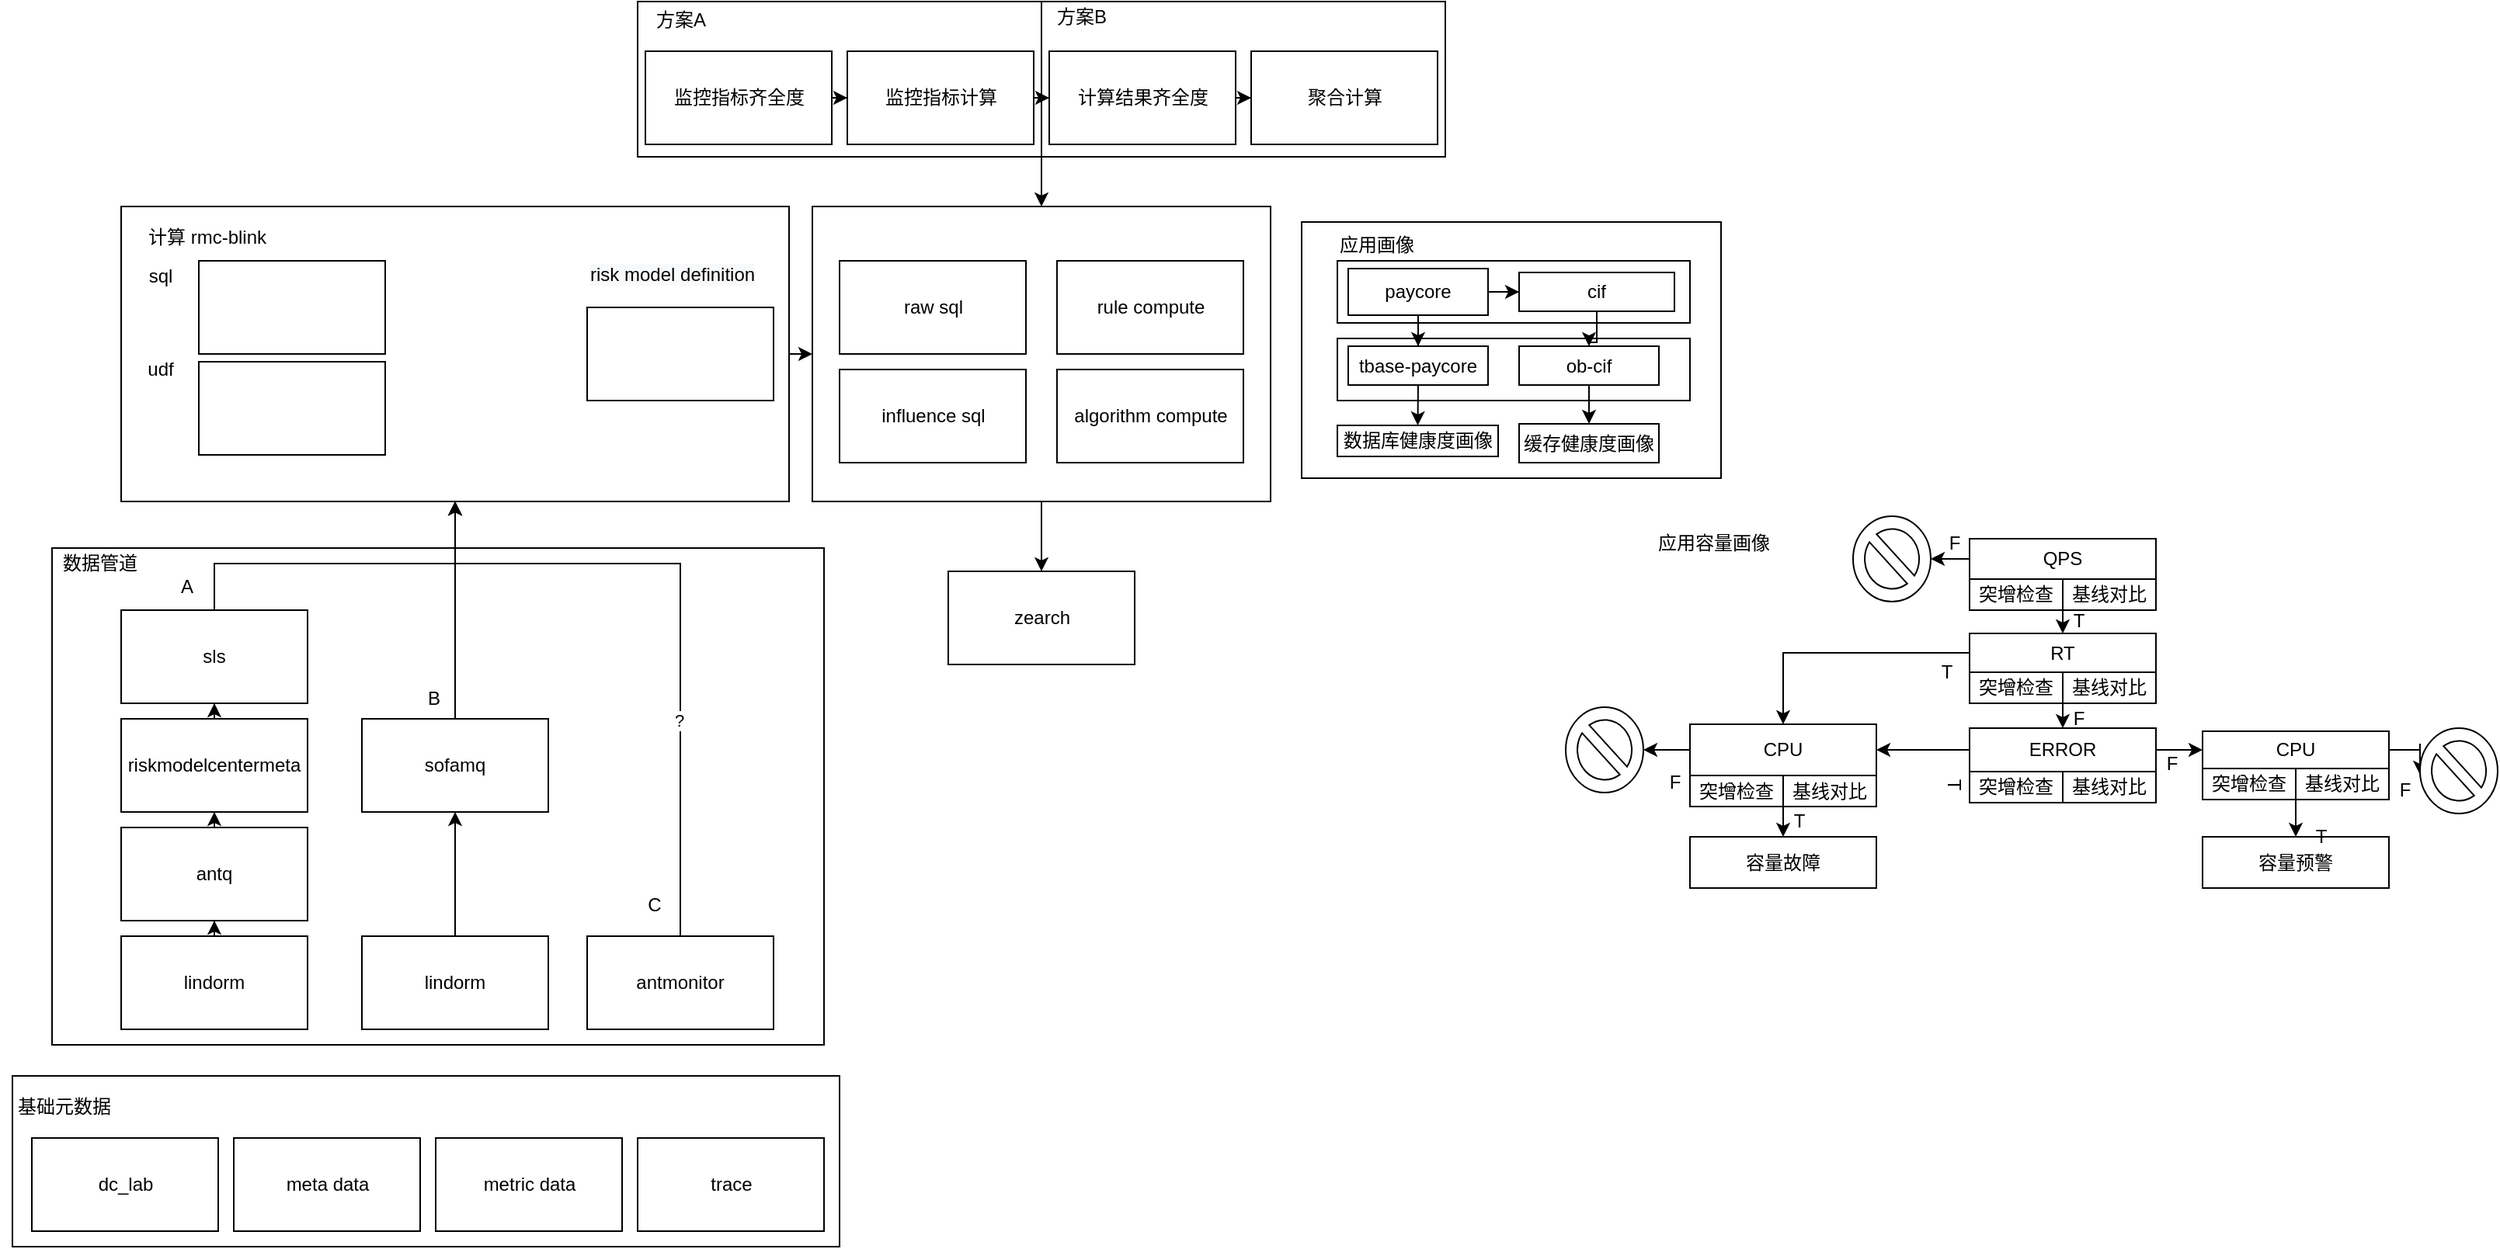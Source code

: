 <mxfile version="13.3.5" type="github">
  <diagram id="ZP2TG03qfkL2DJtYmvDO" name="Page-1">
    <mxGraphModel dx="1198" dy="740" grid="1" gridSize="10" guides="1" tooltips="1" connect="1" arrows="1" fold="1" page="1" pageScale="1" pageWidth="827" pageHeight="1169" math="0" shadow="0">
      <root>
        <mxCell id="0" />
        <mxCell id="1" parent="0" />
        <mxCell id="2bRfoJ32zqvtklQtxoyz-159" value="" style="verticalLabelPosition=bottom;verticalAlign=top;html=1;shape=mxgraph.basic.rect;fillColor2=none;strokeWidth=1;size=20;indent=5;" parent="1" vertex="1">
          <mxGeometry x="45.5" y="430" width="497" height="320" as="geometry" />
        </mxCell>
        <mxCell id="2bRfoJ32zqvtklQtxoyz-142" style="edgeStyle=orthogonalEdgeStyle;rounded=0;orthogonalLoop=1;jettySize=auto;html=1;exitX=1;exitY=1;exitDx=0;exitDy=0;entryX=0.5;entryY=0;entryDx=0;entryDy=0;" parent="1" source="2bRfoJ32zqvtklQtxoyz-139" target="2bRfoJ32zqvtklQtxoyz-44" edge="1">
          <mxGeometry relative="1" as="geometry">
            <Array as="points">
              <mxPoint x="683" y="178" />
              <mxPoint x="683" y="178" />
            </Array>
          </mxGeometry>
        </mxCell>
        <mxCell id="2bRfoJ32zqvtklQtxoyz-139" value="" style="rounded=0;whiteSpace=wrap;html=1;" parent="1" vertex="1">
          <mxGeometry x="422.5" y="78" width="260" height="100" as="geometry" />
        </mxCell>
        <mxCell id="2bRfoJ32zqvtklQtxoyz-138" value="" style="rounded=0;whiteSpace=wrap;html=1;" parent="1" vertex="1">
          <mxGeometry x="682.5" y="78" width="260" height="100" as="geometry" />
        </mxCell>
        <mxCell id="2bRfoJ32zqvtklQtxoyz-137" value="" style="rounded=0;whiteSpace=wrap;html=1;" parent="1" vertex="1">
          <mxGeometry x="850" y="220" width="270" height="165" as="geometry" />
        </mxCell>
        <mxCell id="2bRfoJ32zqvtklQtxoyz-70" value="" style="rounded=0;whiteSpace=wrap;html=1;" parent="1" vertex="1">
          <mxGeometry x="873" y="295" width="227" height="40" as="geometry" />
        </mxCell>
        <mxCell id="2bRfoJ32zqvtklQtxoyz-69" value="" style="rounded=0;whiteSpace=wrap;html=1;" parent="1" vertex="1">
          <mxGeometry x="873" y="245" width="227" height="40" as="geometry" />
        </mxCell>
        <mxCell id="2bRfoJ32zqvtklQtxoyz-161" value="" style="edgeStyle=orthogonalEdgeStyle;rounded=0;orthogonalLoop=1;jettySize=auto;html=1;" parent="1" source="2bRfoJ32zqvtklQtxoyz-44" target="2bRfoJ32zqvtklQtxoyz-48" edge="1">
          <mxGeometry relative="1" as="geometry" />
        </mxCell>
        <mxCell id="2bRfoJ32zqvtklQtxoyz-44" value="" style="rounded=0;whiteSpace=wrap;html=1;" parent="1" vertex="1">
          <mxGeometry x="535" y="210" width="295" height="190" as="geometry" />
        </mxCell>
        <mxCell id="2bRfoJ32zqvtklQtxoyz-47" style="edgeStyle=orthogonalEdgeStyle;rounded=0;orthogonalLoop=1;jettySize=auto;html=1;exitX=1;exitY=0.5;exitDx=0;exitDy=0;entryX=0;entryY=0.5;entryDx=0;entryDy=0;" parent="1" source="2bRfoJ32zqvtklQtxoyz-1" target="2bRfoJ32zqvtklQtxoyz-44" edge="1">
          <mxGeometry relative="1" as="geometry" />
        </mxCell>
        <mxCell id="2bRfoJ32zqvtklQtxoyz-1" value="" style="rounded=0;whiteSpace=wrap;html=1;" parent="1" vertex="1">
          <mxGeometry x="90" y="210" width="430" height="190" as="geometry" />
        </mxCell>
        <mxCell id="2bRfoJ32zqvtklQtxoyz-2" value="计算 rmc-blink" style="text;html=1;align=center;verticalAlign=middle;resizable=0;points=[];autosize=1;" parent="1" vertex="1">
          <mxGeometry x="100" y="220" width="90" height="20" as="geometry" />
        </mxCell>
        <mxCell id="2bRfoJ32zqvtklQtxoyz-3" value="" style="rounded=0;whiteSpace=wrap;html=1;" parent="1" vertex="1">
          <mxGeometry x="140" y="245" width="120" height="60" as="geometry" />
        </mxCell>
        <mxCell id="2bRfoJ32zqvtklQtxoyz-4" value="sql" style="text;html=1;align=center;verticalAlign=middle;resizable=0;points=[];autosize=1;" parent="1" vertex="1">
          <mxGeometry x="100" y="245" width="30" height="20" as="geometry" />
        </mxCell>
        <mxCell id="2bRfoJ32zqvtklQtxoyz-5" value="" style="rounded=0;whiteSpace=wrap;html=1;" parent="1" vertex="1">
          <mxGeometry x="140" y="310" width="120" height="60" as="geometry" />
        </mxCell>
        <mxCell id="2bRfoJ32zqvtklQtxoyz-6" value="udf" style="text;html=1;align=center;verticalAlign=middle;resizable=0;points=[];autosize=1;" parent="1" vertex="1">
          <mxGeometry x="100" y="305" width="30" height="20" as="geometry" />
        </mxCell>
        <mxCell id="2bRfoJ32zqvtklQtxoyz-7" value="" style="rounded=0;whiteSpace=wrap;html=1;" parent="1" vertex="1">
          <mxGeometry x="390" y="275" width="120" height="60" as="geometry" />
        </mxCell>
        <mxCell id="2bRfoJ32zqvtklQtxoyz-8" value="" style="rounded=0;whiteSpace=wrap;html=1;" parent="1" vertex="1">
          <mxGeometry x="20" y="770" width="532.5" height="110" as="geometry" />
        </mxCell>
        <mxCell id="2bRfoJ32zqvtklQtxoyz-9" value="基础元数据" style="text;html=1;align=center;verticalAlign=middle;resizable=0;points=[];autosize=1;" parent="1" vertex="1">
          <mxGeometry x="12.5" y="780" width="80" height="20" as="geometry" />
        </mxCell>
        <mxCell id="2bRfoJ32zqvtklQtxoyz-11" value="meta data" style="rounded=0;whiteSpace=wrap;html=1;" parent="1" vertex="1">
          <mxGeometry x="162.5" y="810" width="120" height="60" as="geometry" />
        </mxCell>
        <mxCell id="2bRfoJ32zqvtklQtxoyz-12" value="metric data" style="rounded=0;whiteSpace=wrap;html=1;" parent="1" vertex="1">
          <mxGeometry x="292.5" y="810" width="120" height="60" as="geometry" />
        </mxCell>
        <mxCell id="2bRfoJ32zqvtklQtxoyz-14" value="trace" style="rounded=0;whiteSpace=wrap;html=1;" parent="1" vertex="1">
          <mxGeometry x="422.5" y="810" width="120" height="60" as="geometry" />
        </mxCell>
        <mxCell id="2bRfoJ32zqvtklQtxoyz-16" value="raw sql" style="rounded=0;whiteSpace=wrap;html=1;" parent="1" vertex="1">
          <mxGeometry x="552.5" y="245" width="120" height="60" as="geometry" />
        </mxCell>
        <mxCell id="2bRfoJ32zqvtklQtxoyz-18" value="influence sql" style="rounded=0;whiteSpace=wrap;html=1;" parent="1" vertex="1">
          <mxGeometry x="552.5" y="315" width="120" height="60" as="geometry" />
        </mxCell>
        <mxCell id="2bRfoJ32zqvtklQtxoyz-19" value="rule compute" style="rounded=0;whiteSpace=wrap;html=1;" parent="1" vertex="1">
          <mxGeometry x="692.5" y="245" width="120" height="60" as="geometry" />
        </mxCell>
        <mxCell id="2bRfoJ32zqvtklQtxoyz-20" value="algorithm compute" style="rounded=0;whiteSpace=wrap;html=1;" parent="1" vertex="1">
          <mxGeometry x="692.5" y="315" width="120" height="60" as="geometry" />
        </mxCell>
        <mxCell id="2bRfoJ32zqvtklQtxoyz-28" value="" style="edgeStyle=orthogonalEdgeStyle;rounded=0;orthogonalLoop=1;jettySize=auto;html=1;" parent="1" source="2bRfoJ32zqvtklQtxoyz-26" target="2bRfoJ32zqvtklQtxoyz-27" edge="1">
          <mxGeometry relative="1" as="geometry" />
        </mxCell>
        <mxCell id="2bRfoJ32zqvtklQtxoyz-26" value="监控指标齐全度" style="rounded=0;whiteSpace=wrap;html=1;" parent="1" vertex="1">
          <mxGeometry x="427.5" y="110" width="120" height="60" as="geometry" />
        </mxCell>
        <mxCell id="2bRfoJ32zqvtklQtxoyz-30" value="" style="edgeStyle=orthogonalEdgeStyle;rounded=0;orthogonalLoop=1;jettySize=auto;html=1;" parent="1" source="2bRfoJ32zqvtklQtxoyz-27" target="2bRfoJ32zqvtklQtxoyz-29" edge="1">
          <mxGeometry relative="1" as="geometry" />
        </mxCell>
        <mxCell id="2bRfoJ32zqvtklQtxoyz-27" value="监控指标计算" style="rounded=0;whiteSpace=wrap;html=1;" parent="1" vertex="1">
          <mxGeometry x="557.5" y="110" width="120" height="60" as="geometry" />
        </mxCell>
        <mxCell id="2bRfoJ32zqvtklQtxoyz-32" value="" style="edgeStyle=orthogonalEdgeStyle;rounded=0;orthogonalLoop=1;jettySize=auto;html=1;" parent="1" source="2bRfoJ32zqvtklQtxoyz-29" target="2bRfoJ32zqvtklQtxoyz-31" edge="1">
          <mxGeometry relative="1" as="geometry" />
        </mxCell>
        <mxCell id="2bRfoJ32zqvtklQtxoyz-29" value="计算结果齐全度" style="rounded=0;whiteSpace=wrap;html=1;" parent="1" vertex="1">
          <mxGeometry x="687.5" y="110" width="120" height="60" as="geometry" />
        </mxCell>
        <mxCell id="2bRfoJ32zqvtklQtxoyz-31" value="聚合计算" style="rounded=0;whiteSpace=wrap;html=1;" parent="1" vertex="1">
          <mxGeometry x="817.5" y="110" width="120" height="60" as="geometry" />
        </mxCell>
        <mxCell id="2bRfoJ32zqvtklQtxoyz-37" value="" style="edgeStyle=orthogonalEdgeStyle;rounded=0;orthogonalLoop=1;jettySize=auto;html=1;" parent="1" source="2bRfoJ32zqvtklQtxoyz-35" target="2bRfoJ32zqvtklQtxoyz-36" edge="1">
          <mxGeometry relative="1" as="geometry" />
        </mxCell>
        <mxCell id="2bRfoJ32zqvtklQtxoyz-35" value="lindorm" style="rounded=0;whiteSpace=wrap;html=1;" parent="1" vertex="1">
          <mxGeometry x="90" y="680" width="120" height="60" as="geometry" />
        </mxCell>
        <mxCell id="2bRfoJ32zqvtklQtxoyz-39" value="" style="edgeStyle=orthogonalEdgeStyle;rounded=0;orthogonalLoop=1;jettySize=auto;html=1;" parent="1" source="2bRfoJ32zqvtklQtxoyz-36" target="2bRfoJ32zqvtklQtxoyz-38" edge="1">
          <mxGeometry relative="1" as="geometry" />
        </mxCell>
        <mxCell id="2bRfoJ32zqvtklQtxoyz-36" value="antq" style="rounded=0;whiteSpace=wrap;html=1;" parent="1" vertex="1">
          <mxGeometry x="90" y="610" width="120" height="60" as="geometry" />
        </mxCell>
        <mxCell id="2bRfoJ32zqvtklQtxoyz-41" value="" style="edgeStyle=orthogonalEdgeStyle;rounded=0;orthogonalLoop=1;jettySize=auto;html=1;" parent="1" source="2bRfoJ32zqvtklQtxoyz-38" target="2bRfoJ32zqvtklQtxoyz-40" edge="1">
          <mxGeometry relative="1" as="geometry" />
        </mxCell>
        <mxCell id="2bRfoJ32zqvtklQtxoyz-38" value="riskmodelcentermeta" style="rounded=0;whiteSpace=wrap;html=1;" parent="1" vertex="1">
          <mxGeometry x="90" y="540" width="120" height="60" as="geometry" />
        </mxCell>
        <mxCell id="2bRfoJ32zqvtklQtxoyz-42" value="" style="edgeStyle=orthogonalEdgeStyle;rounded=0;orthogonalLoop=1;jettySize=auto;html=1;" parent="1" source="2bRfoJ32zqvtklQtxoyz-40" target="2bRfoJ32zqvtklQtxoyz-1" edge="1">
          <mxGeometry relative="1" as="geometry">
            <Array as="points">
              <mxPoint x="150" y="440" />
              <mxPoint x="305" y="440" />
            </Array>
          </mxGeometry>
        </mxCell>
        <mxCell id="2bRfoJ32zqvtklQtxoyz-40" value="sls" style="rounded=0;whiteSpace=wrap;html=1;" parent="1" vertex="1">
          <mxGeometry x="90" y="470" width="120" height="60" as="geometry" />
        </mxCell>
        <mxCell id="2bRfoJ32zqvtklQtxoyz-48" value="zearch" style="rounded=0;whiteSpace=wrap;html=1;" parent="1" vertex="1">
          <mxGeometry x="622.5" y="445" width="120" height="60" as="geometry" />
        </mxCell>
        <mxCell id="2bRfoJ32zqvtklQtxoyz-52" value="" style="edgeStyle=orthogonalEdgeStyle;rounded=0;orthogonalLoop=1;jettySize=auto;html=1;" parent="1" source="2bRfoJ32zqvtklQtxoyz-50" target="2bRfoJ32zqvtklQtxoyz-51" edge="1">
          <mxGeometry relative="1" as="geometry" />
        </mxCell>
        <mxCell id="2bRfoJ32zqvtklQtxoyz-50" value="lindorm" style="rounded=0;whiteSpace=wrap;html=1;" parent="1" vertex="1">
          <mxGeometry x="245" y="680" width="120" height="60" as="geometry" />
        </mxCell>
        <mxCell id="2bRfoJ32zqvtklQtxoyz-56" style="edgeStyle=orthogonalEdgeStyle;rounded=0;orthogonalLoop=1;jettySize=auto;html=1;exitX=0.5;exitY=0;exitDx=0;exitDy=0;" parent="1" source="2bRfoJ32zqvtklQtxoyz-51" target="2bRfoJ32zqvtklQtxoyz-1" edge="1">
          <mxGeometry relative="1" as="geometry" />
        </mxCell>
        <mxCell id="2bRfoJ32zqvtklQtxoyz-51" value="sofamq" style="rounded=0;whiteSpace=wrap;html=1;" parent="1" vertex="1">
          <mxGeometry x="245" y="540" width="120" height="60" as="geometry" />
        </mxCell>
        <mxCell id="2bRfoJ32zqvtklQtxoyz-59" value="" style="edgeStyle=orthogonalEdgeStyle;rounded=0;orthogonalLoop=1;jettySize=auto;html=1;entryX=0.5;entryY=1;entryDx=0;entryDy=0;" parent="1" source="2bRfoJ32zqvtklQtxoyz-57" target="2bRfoJ32zqvtklQtxoyz-1" edge="1">
          <mxGeometry relative="1" as="geometry">
            <mxPoint x="450" y="600" as="targetPoint" />
            <Array as="points">
              <mxPoint x="450" y="440" />
              <mxPoint x="305" y="440" />
            </Array>
          </mxGeometry>
        </mxCell>
        <mxCell id="2bRfoJ32zqvtklQtxoyz-60" value="?" style="edgeLabel;html=1;align=center;verticalAlign=middle;resizable=0;points=[];" parent="2bRfoJ32zqvtklQtxoyz-59" vertex="1" connectable="0">
          <mxGeometry x="-0.346" y="1" relative="1" as="geometry">
            <mxPoint as="offset" />
          </mxGeometry>
        </mxCell>
        <mxCell id="2bRfoJ32zqvtklQtxoyz-57" value="antmonitor" style="rounded=0;whiteSpace=wrap;html=1;" parent="1" vertex="1">
          <mxGeometry x="390" y="680" width="120" height="60" as="geometry" />
        </mxCell>
        <mxCell id="2bRfoJ32zqvtklQtxoyz-64" value="" style="edgeStyle=orthogonalEdgeStyle;rounded=0;orthogonalLoop=1;jettySize=auto;html=1;" parent="1" source="2bRfoJ32zqvtklQtxoyz-61" target="2bRfoJ32zqvtklQtxoyz-63" edge="1">
          <mxGeometry relative="1" as="geometry" />
        </mxCell>
        <mxCell id="2bRfoJ32zqvtklQtxoyz-66" value="" style="edgeStyle=orthogonalEdgeStyle;rounded=0;orthogonalLoop=1;jettySize=auto;html=1;" parent="1" source="2bRfoJ32zqvtklQtxoyz-61" target="2bRfoJ32zqvtklQtxoyz-65" edge="1">
          <mxGeometry relative="1" as="geometry" />
        </mxCell>
        <mxCell id="2bRfoJ32zqvtklQtxoyz-61" value="paycore" style="rounded=0;whiteSpace=wrap;html=1;" parent="1" vertex="1">
          <mxGeometry x="880" y="250" width="90" height="30" as="geometry" />
        </mxCell>
        <mxCell id="2bRfoJ32zqvtklQtxoyz-156" style="edgeStyle=orthogonalEdgeStyle;rounded=0;orthogonalLoop=1;jettySize=auto;html=1;exitX=0.5;exitY=1;exitDx=0;exitDy=0;entryX=0.5;entryY=0;entryDx=0;entryDy=0;" parent="1" source="2bRfoJ32zqvtklQtxoyz-65" target="2bRfoJ32zqvtklQtxoyz-134" edge="1">
          <mxGeometry relative="1" as="geometry" />
        </mxCell>
        <mxCell id="2bRfoJ32zqvtklQtxoyz-65" value="tbase-paycore" style="rounded=0;whiteSpace=wrap;html=1;" parent="1" vertex="1">
          <mxGeometry x="880" y="300" width="90" height="25" as="geometry" />
        </mxCell>
        <mxCell id="2bRfoJ32zqvtklQtxoyz-68" value="" style="edgeStyle=orthogonalEdgeStyle;rounded=0;orthogonalLoop=1;jettySize=auto;html=1;" parent="1" source="2bRfoJ32zqvtklQtxoyz-63" target="2bRfoJ32zqvtklQtxoyz-67" edge="1">
          <mxGeometry relative="1" as="geometry" />
        </mxCell>
        <mxCell id="2bRfoJ32zqvtklQtxoyz-63" value="cif" style="rounded=0;whiteSpace=wrap;html=1;" parent="1" vertex="1">
          <mxGeometry x="990" y="252.5" width="100" height="25" as="geometry" />
        </mxCell>
        <mxCell id="2bRfoJ32zqvtklQtxoyz-158" value="" style="edgeStyle=orthogonalEdgeStyle;rounded=0;orthogonalLoop=1;jettySize=auto;html=1;" parent="1" source="2bRfoJ32zqvtklQtxoyz-67" target="2bRfoJ32zqvtklQtxoyz-157" edge="1">
          <mxGeometry relative="1" as="geometry" />
        </mxCell>
        <mxCell id="2bRfoJ32zqvtklQtxoyz-67" value="ob-cif" style="rounded=0;whiteSpace=wrap;html=1;" parent="1" vertex="1">
          <mxGeometry x="990" y="300" width="90" height="25" as="geometry" />
        </mxCell>
        <mxCell id="2bRfoJ32zqvtklQtxoyz-157" value="缓存健康度画像" style="rounded=0;whiteSpace=wrap;html=1;" parent="1" vertex="1">
          <mxGeometry x="990" y="350" width="90" height="25" as="geometry" />
        </mxCell>
        <mxCell id="2bRfoJ32zqvtklQtxoyz-72" value="" style="edgeStyle=orthogonalEdgeStyle;rounded=0;orthogonalLoop=1;jettySize=auto;html=1;" parent="1" source="2bRfoJ32zqvtklQtxoyz-74" target="2bRfoJ32zqvtklQtxoyz-78" edge="1">
          <mxGeometry relative="1" as="geometry" />
        </mxCell>
        <mxCell id="2bRfoJ32zqvtklQtxoyz-73" value="" style="edgeStyle=orthogonalEdgeStyle;rounded=0;orthogonalLoop=1;jettySize=auto;html=1;" parent="1" source="2bRfoJ32zqvtklQtxoyz-74" edge="1">
          <mxGeometry relative="1" as="geometry">
            <mxPoint x="1255" y="437" as="targetPoint" />
          </mxGeometry>
        </mxCell>
        <mxCell id="2bRfoJ32zqvtklQtxoyz-74" value="QPS" style="rounded=0;whiteSpace=wrap;html=1;" parent="1" vertex="1">
          <mxGeometry x="1280" y="424" width="120" height="26" as="geometry" />
        </mxCell>
        <mxCell id="2bRfoJ32zqvtklQtxoyz-126" style="edgeStyle=orthogonalEdgeStyle;rounded=0;orthogonalLoop=1;jettySize=auto;html=1;exitX=0;exitY=0.5;exitDx=0;exitDy=0;entryX=0.5;entryY=0;entryDx=0;entryDy=0;" parent="1" source="2bRfoJ32zqvtklQtxoyz-78" target="2bRfoJ32zqvtklQtxoyz-96" edge="1">
          <mxGeometry relative="1" as="geometry">
            <mxPoint x="1200" y="762" as="targetPoint" />
          </mxGeometry>
        </mxCell>
        <mxCell id="2bRfoJ32zqvtklQtxoyz-78" value="RT" style="rounded=0;whiteSpace=wrap;html=1;" parent="1" vertex="1">
          <mxGeometry x="1280" y="485" width="120" height="25" as="geometry" />
        </mxCell>
        <mxCell id="2bRfoJ32zqvtklQtxoyz-80" value="" style="edgeStyle=orthogonalEdgeStyle;rounded=0;orthogonalLoop=1;jettySize=auto;html=1;entryX=0;entryY=0.5;entryDx=0;entryDy=0;" parent="1" source="2bRfoJ32zqvtklQtxoyz-81" target="2bRfoJ32zqvtklQtxoyz-87" edge="1">
          <mxGeometry relative="1" as="geometry">
            <mxPoint x="1480" y="762" as="targetPoint" />
          </mxGeometry>
        </mxCell>
        <mxCell id="2bRfoJ32zqvtklQtxoyz-163" value="" style="edgeStyle=orthogonalEdgeStyle;rounded=0;orthogonalLoop=1;jettySize=auto;html=1;" parent="1" source="2bRfoJ32zqvtklQtxoyz-81" target="2bRfoJ32zqvtklQtxoyz-96" edge="1">
          <mxGeometry relative="1" as="geometry" />
        </mxCell>
        <mxCell id="2bRfoJ32zqvtklQtxoyz-81" value="ERROR" style="rounded=0;whiteSpace=wrap;html=1;" parent="1" vertex="1">
          <mxGeometry x="1280" y="546" width="120" height="28" as="geometry" />
        </mxCell>
        <mxCell id="2bRfoJ32zqvtklQtxoyz-85" value="" style="edgeStyle=orthogonalEdgeStyle;rounded=0;orthogonalLoop=1;jettySize=auto;html=1;" parent="1" source="2bRfoJ32zqvtklQtxoyz-87" target="2bRfoJ32zqvtklQtxoyz-89" edge="1">
          <mxGeometry relative="1" as="geometry" />
        </mxCell>
        <mxCell id="2bRfoJ32zqvtklQtxoyz-86" value="" style="edgeStyle=orthogonalEdgeStyle;rounded=0;orthogonalLoop=1;jettySize=auto;html=1;" parent="1" source="2bRfoJ32zqvtklQtxoyz-87" edge="1">
          <mxGeometry relative="1" as="geometry">
            <mxPoint x="1570" y="576" as="targetPoint" />
          </mxGeometry>
        </mxCell>
        <mxCell id="2bRfoJ32zqvtklQtxoyz-87" value="CPU" style="rounded=0;whiteSpace=wrap;html=1;" parent="1" vertex="1">
          <mxGeometry x="1430" y="548" width="120" height="24" as="geometry" />
        </mxCell>
        <mxCell id="2bRfoJ32zqvtklQtxoyz-89" value="容量预警" style="rounded=0;whiteSpace=wrap;html=1;" parent="1" vertex="1">
          <mxGeometry x="1430" y="616" width="120" height="33" as="geometry" />
        </mxCell>
        <mxCell id="2bRfoJ32zqvtklQtxoyz-94" value="" style="edgeStyle=orthogonalEdgeStyle;rounded=0;orthogonalLoop=1;jettySize=auto;html=1;" parent="1" source="2bRfoJ32zqvtklQtxoyz-96" target="2bRfoJ32zqvtklQtxoyz-98" edge="1">
          <mxGeometry relative="1" as="geometry" />
        </mxCell>
        <mxCell id="2bRfoJ32zqvtklQtxoyz-164" value="" style="edgeStyle=orthogonalEdgeStyle;rounded=0;orthogonalLoop=1;jettySize=auto;html=1;" parent="1" source="2bRfoJ32zqvtklQtxoyz-96" target="2bRfoJ32zqvtklQtxoyz-154" edge="1">
          <mxGeometry relative="1" as="geometry" />
        </mxCell>
        <mxCell id="2bRfoJ32zqvtklQtxoyz-96" value="CPU" style="rounded=0;whiteSpace=wrap;html=1;" parent="1" vertex="1">
          <mxGeometry x="1100" y="543.5" width="120" height="33" as="geometry" />
        </mxCell>
        <mxCell id="2bRfoJ32zqvtklQtxoyz-98" value="容量故障" style="rounded=0;whiteSpace=wrap;html=1;" parent="1" vertex="1">
          <mxGeometry x="1100" y="616" width="120" height="33" as="geometry" />
        </mxCell>
        <mxCell id="2bRfoJ32zqvtklQtxoyz-100" value="突增检查" style="rounded=0;whiteSpace=wrap;html=1;" parent="1" vertex="1">
          <mxGeometry x="1280" y="574" width="60" height="20" as="geometry" />
        </mxCell>
        <mxCell id="2bRfoJ32zqvtklQtxoyz-101" value="基线对比" style="rounded=0;whiteSpace=wrap;html=1;" parent="1" vertex="1">
          <mxGeometry x="1340" y="574" width="60" height="20" as="geometry" />
        </mxCell>
        <mxCell id="2bRfoJ32zqvtklQtxoyz-102" value="突增检查" style="rounded=0;whiteSpace=wrap;html=1;" parent="1" vertex="1">
          <mxGeometry x="1280" y="450" width="60" height="20" as="geometry" />
        </mxCell>
        <mxCell id="2bRfoJ32zqvtklQtxoyz-103" value="基线对比" style="rounded=0;whiteSpace=wrap;html=1;" parent="1" vertex="1">
          <mxGeometry x="1340" y="450" width="60" height="20" as="geometry" />
        </mxCell>
        <mxCell id="2bRfoJ32zqvtklQtxoyz-104" value="突增检查" style="rounded=0;whiteSpace=wrap;html=1;" parent="1" vertex="1">
          <mxGeometry x="1280" y="510" width="60" height="20" as="geometry" />
        </mxCell>
        <mxCell id="2bRfoJ32zqvtklQtxoyz-128" style="edgeStyle=orthogonalEdgeStyle;rounded=0;orthogonalLoop=1;jettySize=auto;html=1;exitX=0;exitY=1;exitDx=0;exitDy=0;entryX=0.5;entryY=0;entryDx=0;entryDy=0;" parent="1" source="2bRfoJ32zqvtklQtxoyz-105" target="2bRfoJ32zqvtklQtxoyz-81" edge="1">
          <mxGeometry relative="1" as="geometry" />
        </mxCell>
        <mxCell id="2bRfoJ32zqvtklQtxoyz-105" value="基线对比" style="rounded=0;whiteSpace=wrap;html=1;" parent="1" vertex="1">
          <mxGeometry x="1340" y="510" width="60" height="20" as="geometry" />
        </mxCell>
        <mxCell id="2bRfoJ32zqvtklQtxoyz-106" value="T" style="text;html=1;align=center;verticalAlign=middle;resizable=0;points=[];autosize=1;" parent="1" vertex="1">
          <mxGeometry x="1340" y="467" width="20" height="20" as="geometry" />
        </mxCell>
        <mxCell id="2bRfoJ32zqvtklQtxoyz-107" value="F" style="text;html=1;align=center;verticalAlign=middle;resizable=0;points=[];autosize=1;" parent="1" vertex="1">
          <mxGeometry x="1260" y="417" width="20" height="20" as="geometry" />
        </mxCell>
        <mxCell id="2bRfoJ32zqvtklQtxoyz-109" value="F" style="text;html=1;align=center;verticalAlign=middle;resizable=0;points=[];autosize=1;" parent="1" vertex="1">
          <mxGeometry x="1340" y="530" width="20" height="20" as="geometry" />
        </mxCell>
        <mxCell id="2bRfoJ32zqvtklQtxoyz-110" value="F" style="text;html=1;align=center;verticalAlign=middle;resizable=0;points=[];autosize=1;" parent="1" vertex="1">
          <mxGeometry x="1400" y="559" width="20" height="20" as="geometry" />
        </mxCell>
        <mxCell id="2bRfoJ32zqvtklQtxoyz-111" value="T" style="text;html=1;align=center;verticalAlign=middle;resizable=0;points=[];autosize=1;rotation=90;" parent="1" vertex="1">
          <mxGeometry x="1260" y="572" width="20" height="20" as="geometry" />
        </mxCell>
        <mxCell id="2bRfoJ32zqvtklQtxoyz-116" value="突增检查" style="rounded=0;whiteSpace=wrap;html=1;" parent="1" vertex="1">
          <mxGeometry x="1100" y="576.5" width="60" height="20" as="geometry" />
        </mxCell>
        <mxCell id="2bRfoJ32zqvtklQtxoyz-117" value="基线对比" style="rounded=0;whiteSpace=wrap;html=1;" parent="1" vertex="1">
          <mxGeometry x="1160" y="576.5" width="60" height="20" as="geometry" />
        </mxCell>
        <mxCell id="2bRfoJ32zqvtklQtxoyz-118" value="T" style="text;html=1;align=center;verticalAlign=middle;resizable=0;points=[];autosize=1;" parent="1" vertex="1">
          <mxGeometry x="1160" y="596" width="20" height="20" as="geometry" />
        </mxCell>
        <mxCell id="2bRfoJ32zqvtklQtxoyz-119" value="F" style="text;html=1;align=center;verticalAlign=middle;resizable=0;points=[];autosize=1;" parent="1" vertex="1">
          <mxGeometry x="1080" y="571" width="20" height="20" as="geometry" />
        </mxCell>
        <mxCell id="2bRfoJ32zqvtklQtxoyz-120" value="F" style="text;html=1;align=center;verticalAlign=middle;resizable=0;points=[];autosize=1;" parent="1" vertex="1">
          <mxGeometry x="1550" y="576" width="20" height="20" as="geometry" />
        </mxCell>
        <mxCell id="2bRfoJ32zqvtklQtxoyz-121" value="T" style="text;html=1;align=center;verticalAlign=middle;resizable=0;points=[];autosize=1;" parent="1" vertex="1">
          <mxGeometry x="1496" y="606" width="20" height="20" as="geometry" />
        </mxCell>
        <mxCell id="2bRfoJ32zqvtklQtxoyz-122" value="突增检查" style="rounded=0;whiteSpace=wrap;html=1;" parent="1" vertex="1">
          <mxGeometry x="1430" y="572" width="60" height="20" as="geometry" />
        </mxCell>
        <mxCell id="2bRfoJ32zqvtklQtxoyz-123" value="基线对比" style="rounded=0;whiteSpace=wrap;html=1;" parent="1" vertex="1">
          <mxGeometry x="1490" y="572" width="60" height="20" as="geometry" />
        </mxCell>
        <mxCell id="2bRfoJ32zqvtklQtxoyz-127" value="T" style="text;html=1;align=center;verticalAlign=middle;resizable=0;points=[];autosize=1;" parent="1" vertex="1">
          <mxGeometry x="1255" y="500" width="20" height="20" as="geometry" />
        </mxCell>
        <mxCell id="2bRfoJ32zqvtklQtxoyz-130" value="应用容量画像" style="text;html=1;align=center;verticalAlign=middle;resizable=0;points=[];autosize=1;" parent="1" vertex="1">
          <mxGeometry x="1070" y="417" width="90" height="20" as="geometry" />
        </mxCell>
        <mxCell id="2bRfoJ32zqvtklQtxoyz-134" value="数据库健康度画像" style="rounded=0;whiteSpace=wrap;html=1;" parent="1" vertex="1">
          <mxGeometry x="873" y="351" width="103.5" height="20" as="geometry" />
        </mxCell>
        <mxCell id="2bRfoJ32zqvtklQtxoyz-136" value="应用画像" style="text;html=1;align=center;verticalAlign=middle;resizable=0;points=[];autosize=1;" parent="1" vertex="1">
          <mxGeometry x="867.5" y="225" width="60" height="20" as="geometry" />
        </mxCell>
        <mxCell id="2bRfoJ32zqvtklQtxoyz-141" value="dc_lab" style="rounded=0;whiteSpace=wrap;html=1;" parent="1" vertex="1">
          <mxGeometry x="32.5" y="810" width="120" height="60" as="geometry" />
        </mxCell>
        <mxCell id="2bRfoJ32zqvtklQtxoyz-143" value="方案A" style="text;html=1;align=center;verticalAlign=middle;resizable=0;points=[];autosize=1;" parent="1" vertex="1">
          <mxGeometry x="425" y="80" width="50" height="20" as="geometry" />
        </mxCell>
        <mxCell id="2bRfoJ32zqvtklQtxoyz-144" value="方案B" style="text;html=1;align=center;verticalAlign=middle;resizable=0;points=[];autosize=1;" parent="1" vertex="1">
          <mxGeometry x="682.5" y="78" width="50" height="20" as="geometry" />
        </mxCell>
        <mxCell id="2bRfoJ32zqvtklQtxoyz-145" value="A" style="text;html=1;align=center;verticalAlign=middle;resizable=0;points=[];autosize=1;" parent="1" vertex="1">
          <mxGeometry x="122" y="445" width="20" height="20" as="geometry" />
        </mxCell>
        <mxCell id="2bRfoJ32zqvtklQtxoyz-148" value="B" style="text;html=1;align=center;verticalAlign=middle;resizable=0;points=[];autosize=1;" parent="1" vertex="1">
          <mxGeometry x="281" y="517" width="20" height="20" as="geometry" />
        </mxCell>
        <mxCell id="2bRfoJ32zqvtklQtxoyz-149" value="C" style="text;html=1;align=center;verticalAlign=middle;resizable=0;points=[];autosize=1;" parent="1" vertex="1">
          <mxGeometry x="422.5" y="650" width="20" height="20" as="geometry" />
        </mxCell>
        <mxCell id="2bRfoJ32zqvtklQtxoyz-150" value="&lt;meta charset=&quot;utf-8&quot;&gt;&lt;span style=&quot;color: rgb(0, 0, 0); font-family: helvetica; font-size: 12px; font-style: normal; font-weight: 400; letter-spacing: normal; text-align: center; text-indent: 0px; text-transform: none; word-spacing: 0px; background-color: rgb(248, 249, 250); display: inline; float: none;&quot;&gt;risk model definition&lt;/span&gt;" style="text;whiteSpace=wrap;html=1;" parent="1" vertex="1">
          <mxGeometry x="390" y="240" width="130" height="30" as="geometry" />
        </mxCell>
        <mxCell id="2bRfoJ32zqvtklQtxoyz-152" value="" style="verticalLabelPosition=bottom;verticalAlign=top;html=1;shape=mxgraph.basic.no_symbol" parent="1" vertex="1">
          <mxGeometry x="1570" y="546" width="50" height="55" as="geometry" />
        </mxCell>
        <mxCell id="2bRfoJ32zqvtklQtxoyz-153" value="" style="verticalLabelPosition=bottom;verticalAlign=top;html=1;shape=mxgraph.basic.no_symbol" parent="1" vertex="1">
          <mxGeometry x="1205" y="409.5" width="50" height="55" as="geometry" />
        </mxCell>
        <mxCell id="2bRfoJ32zqvtklQtxoyz-154" value="" style="verticalLabelPosition=bottom;verticalAlign=top;html=1;shape=mxgraph.basic.no_symbol" parent="1" vertex="1">
          <mxGeometry x="1020" y="532.5" width="50" height="55" as="geometry" />
        </mxCell>
        <mxCell id="2bRfoJ32zqvtklQtxoyz-160" value="数据管道" style="text;html=1;align=center;verticalAlign=middle;resizable=0;points=[];autosize=1;" parent="1" vertex="1">
          <mxGeometry x="45.5" y="430" width="60" height="20" as="geometry" />
        </mxCell>
      </root>
    </mxGraphModel>
  </diagram>
</mxfile>
